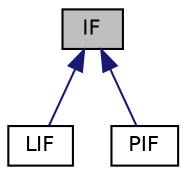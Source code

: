 digraph "IF"
{
  edge [fontname="Helvetica",fontsize="10",labelfontname="Helvetica",labelfontsize="10"];
  node [fontname="Helvetica",fontsize="10",shape=record];
  Node0 [label="IF",height=0.2,width=0.4,color="black", fillcolor="grey75", style="filled", fontcolor="black"];
  Node0 -> Node1 [dir="back",color="midnightblue",fontsize="10",style="solid"];
  Node1 [label="LIF",height=0.2,width=0.4,color="black", fillcolor="white", style="filled",URL="$classLIF.html"];
  Node0 -> Node2 [dir="back",color="midnightblue",fontsize="10",style="solid"];
  Node2 [label="PIF",height=0.2,width=0.4,color="black", fillcolor="white", style="filled",URL="$classPIF.html"];
}
